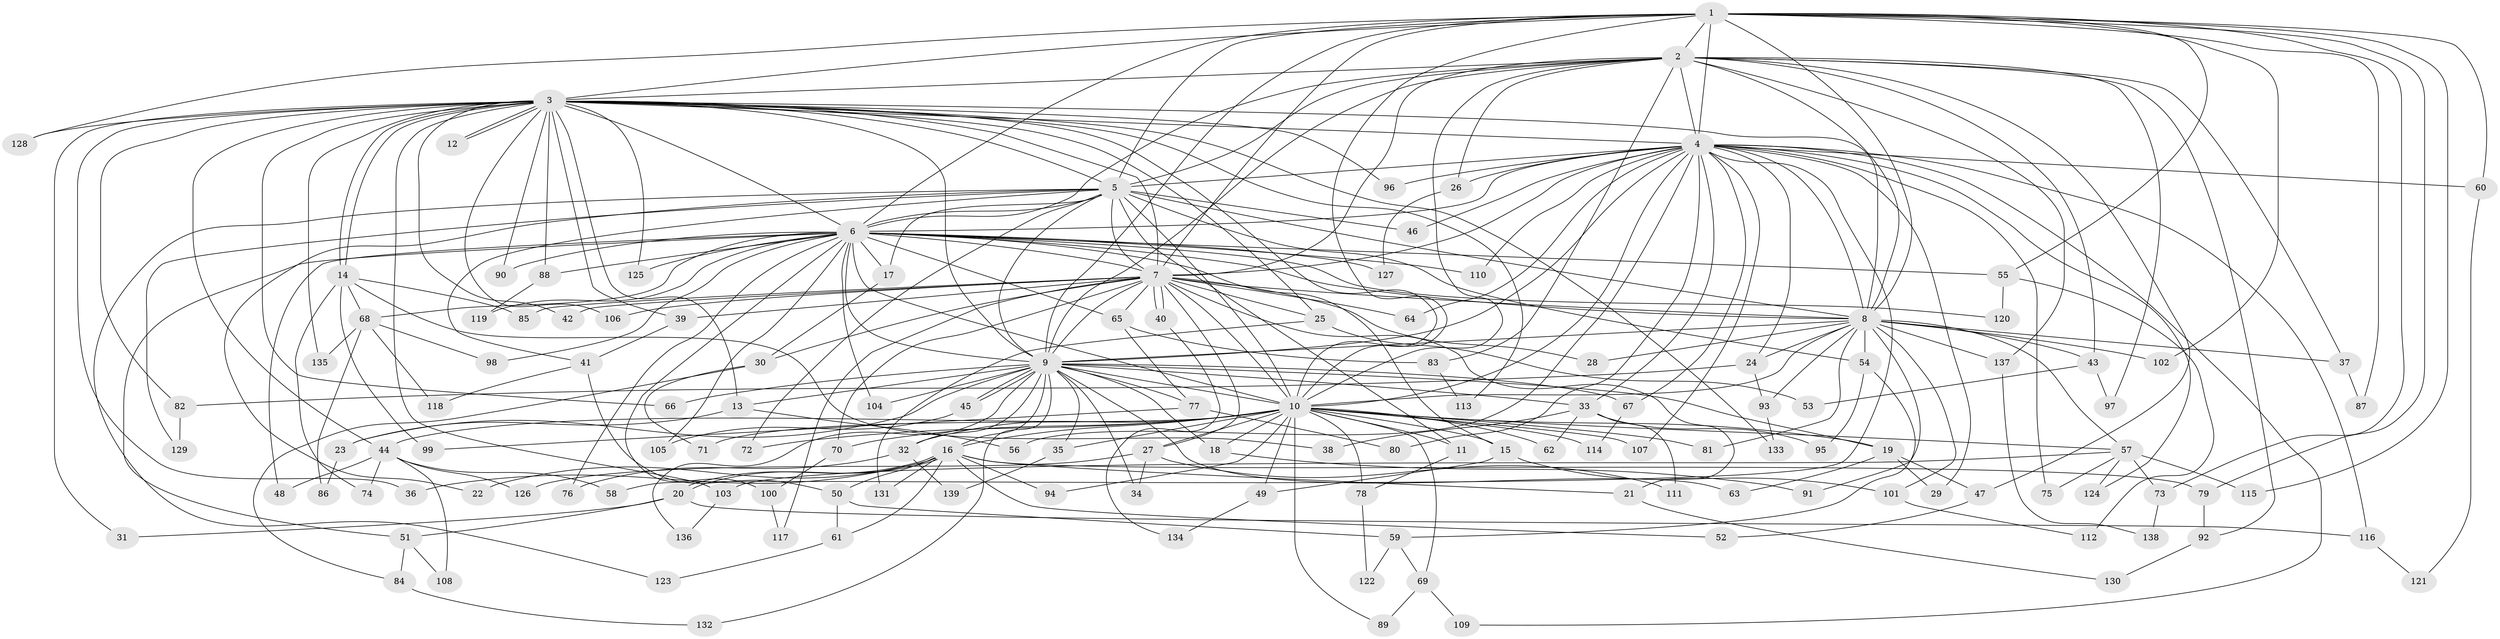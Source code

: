 // Generated by graph-tools (version 1.1) at 2025/11/02/27/25 16:11:01]
// undirected, 139 vertices, 303 edges
graph export_dot {
graph [start="1"]
  node [color=gray90,style=filled];
  1;
  2;
  3;
  4;
  5;
  6;
  7;
  8;
  9;
  10;
  11;
  12;
  13;
  14;
  15;
  16;
  17;
  18;
  19;
  20;
  21;
  22;
  23;
  24;
  25;
  26;
  27;
  28;
  29;
  30;
  31;
  32;
  33;
  34;
  35;
  36;
  37;
  38;
  39;
  40;
  41;
  42;
  43;
  44;
  45;
  46;
  47;
  48;
  49;
  50;
  51;
  52;
  53;
  54;
  55;
  56;
  57;
  58;
  59;
  60;
  61;
  62;
  63;
  64;
  65;
  66;
  67;
  68;
  69;
  70;
  71;
  72;
  73;
  74;
  75;
  76;
  77;
  78;
  79;
  80;
  81;
  82;
  83;
  84;
  85;
  86;
  87;
  88;
  89;
  90;
  91;
  92;
  93;
  94;
  95;
  96;
  97;
  98;
  99;
  100;
  101;
  102;
  103;
  104;
  105;
  106;
  107;
  108;
  109;
  110;
  111;
  112;
  113;
  114;
  115;
  116;
  117;
  118;
  119;
  120;
  121;
  122;
  123;
  124;
  125;
  126;
  127;
  128;
  129;
  130;
  131;
  132;
  133;
  134;
  135;
  136;
  137;
  138;
  139;
  1 -- 2;
  1 -- 3;
  1 -- 4;
  1 -- 5;
  1 -- 6;
  1 -- 7;
  1 -- 8;
  1 -- 9;
  1 -- 10;
  1 -- 55;
  1 -- 60;
  1 -- 73;
  1 -- 79;
  1 -- 87;
  1 -- 102;
  1 -- 115;
  1 -- 128;
  2 -- 3;
  2 -- 4;
  2 -- 5;
  2 -- 6;
  2 -- 7;
  2 -- 8;
  2 -- 9;
  2 -- 10;
  2 -- 26;
  2 -- 37;
  2 -- 43;
  2 -- 47;
  2 -- 83;
  2 -- 92;
  2 -- 97;
  2 -- 137;
  3 -- 4;
  3 -- 5;
  3 -- 6;
  3 -- 7;
  3 -- 8;
  3 -- 9;
  3 -- 10;
  3 -- 12;
  3 -- 12;
  3 -- 13;
  3 -- 14;
  3 -- 14;
  3 -- 25;
  3 -- 31;
  3 -- 36;
  3 -- 39;
  3 -- 42;
  3 -- 44;
  3 -- 66;
  3 -- 82;
  3 -- 88;
  3 -- 90;
  3 -- 96;
  3 -- 103;
  3 -- 106;
  3 -- 113;
  3 -- 125;
  3 -- 128;
  3 -- 133;
  3 -- 135;
  4 -- 5;
  4 -- 6;
  4 -- 7;
  4 -- 8;
  4 -- 9;
  4 -- 10;
  4 -- 24;
  4 -- 26;
  4 -- 29;
  4 -- 33;
  4 -- 46;
  4 -- 56;
  4 -- 58;
  4 -- 60;
  4 -- 64;
  4 -- 67;
  4 -- 75;
  4 -- 80;
  4 -- 96;
  4 -- 107;
  4 -- 109;
  4 -- 110;
  4 -- 116;
  4 -- 124;
  5 -- 6;
  5 -- 7;
  5 -- 8;
  5 -- 9;
  5 -- 10;
  5 -- 11;
  5 -- 17;
  5 -- 22;
  5 -- 41;
  5 -- 46;
  5 -- 54;
  5 -- 72;
  5 -- 123;
  5 -- 129;
  6 -- 7;
  6 -- 8;
  6 -- 9;
  6 -- 10;
  6 -- 15;
  6 -- 17;
  6 -- 48;
  6 -- 51;
  6 -- 55;
  6 -- 65;
  6 -- 68;
  6 -- 76;
  6 -- 88;
  6 -- 90;
  6 -- 98;
  6 -- 100;
  6 -- 104;
  6 -- 105;
  6 -- 110;
  6 -- 119;
  6 -- 120;
  6 -- 125;
  6 -- 127;
  7 -- 8;
  7 -- 9;
  7 -- 10;
  7 -- 21;
  7 -- 25;
  7 -- 27;
  7 -- 28;
  7 -- 30;
  7 -- 39;
  7 -- 40;
  7 -- 40;
  7 -- 42;
  7 -- 64;
  7 -- 65;
  7 -- 70;
  7 -- 85;
  7 -- 106;
  7 -- 117;
  8 -- 9;
  8 -- 10;
  8 -- 24;
  8 -- 28;
  8 -- 37;
  8 -- 43;
  8 -- 54;
  8 -- 57;
  8 -- 81;
  8 -- 91;
  8 -- 93;
  8 -- 101;
  8 -- 102;
  8 -- 137;
  9 -- 10;
  9 -- 13;
  9 -- 16;
  9 -- 18;
  9 -- 19;
  9 -- 23;
  9 -- 32;
  9 -- 33;
  9 -- 34;
  9 -- 35;
  9 -- 45;
  9 -- 45;
  9 -- 63;
  9 -- 66;
  9 -- 67;
  9 -- 77;
  9 -- 104;
  9 -- 132;
  9 -- 136;
  10 -- 11;
  10 -- 15;
  10 -- 16;
  10 -- 18;
  10 -- 19;
  10 -- 27;
  10 -- 32;
  10 -- 35;
  10 -- 44;
  10 -- 49;
  10 -- 57;
  10 -- 62;
  10 -- 69;
  10 -- 70;
  10 -- 71;
  10 -- 72;
  10 -- 78;
  10 -- 81;
  10 -- 89;
  10 -- 94;
  10 -- 107;
  10 -- 114;
  11 -- 78;
  13 -- 23;
  13 -- 56;
  14 -- 38;
  14 -- 68;
  14 -- 74;
  14 -- 85;
  14 -- 99;
  15 -- 49;
  15 -- 101;
  16 -- 20;
  16 -- 20;
  16 -- 21;
  16 -- 22;
  16 -- 36;
  16 -- 50;
  16 -- 52;
  16 -- 61;
  16 -- 79;
  16 -- 94;
  16 -- 131;
  17 -- 30;
  18 -- 91;
  19 -- 29;
  19 -- 47;
  19 -- 63;
  20 -- 31;
  20 -- 51;
  20 -- 116;
  21 -- 130;
  23 -- 86;
  24 -- 82;
  24 -- 93;
  25 -- 53;
  25 -- 131;
  26 -- 127;
  27 -- 34;
  27 -- 111;
  27 -- 126;
  30 -- 71;
  30 -- 84;
  32 -- 76;
  32 -- 139;
  33 -- 38;
  33 -- 62;
  33 -- 95;
  33 -- 111;
  35 -- 139;
  37 -- 87;
  39 -- 41;
  40 -- 134;
  41 -- 50;
  41 -- 118;
  43 -- 53;
  43 -- 97;
  44 -- 48;
  44 -- 58;
  44 -- 74;
  44 -- 108;
  44 -- 126;
  45 -- 105;
  47 -- 52;
  49 -- 134;
  50 -- 59;
  50 -- 61;
  51 -- 84;
  51 -- 108;
  54 -- 59;
  54 -- 95;
  55 -- 112;
  55 -- 120;
  57 -- 73;
  57 -- 75;
  57 -- 103;
  57 -- 115;
  57 -- 124;
  59 -- 69;
  59 -- 122;
  60 -- 121;
  61 -- 123;
  65 -- 77;
  65 -- 83;
  67 -- 114;
  68 -- 86;
  68 -- 98;
  68 -- 118;
  68 -- 135;
  69 -- 89;
  69 -- 109;
  70 -- 100;
  73 -- 138;
  77 -- 80;
  77 -- 99;
  78 -- 122;
  79 -- 92;
  82 -- 129;
  83 -- 113;
  84 -- 132;
  88 -- 119;
  92 -- 130;
  93 -- 133;
  100 -- 117;
  101 -- 112;
  103 -- 136;
  116 -- 121;
  137 -- 138;
}
